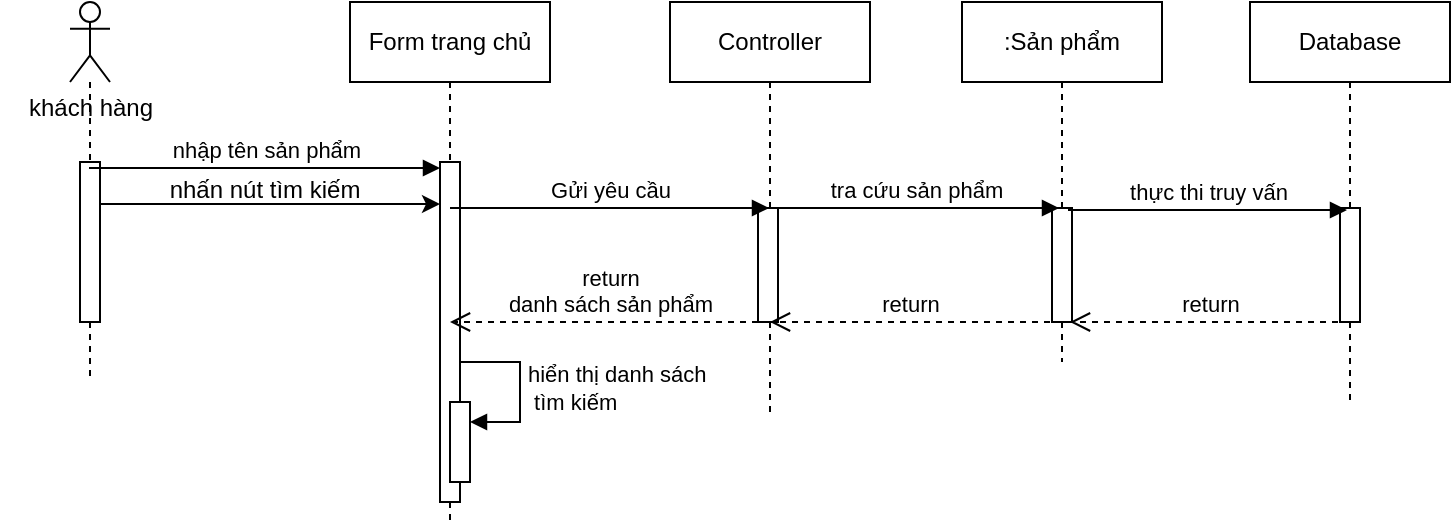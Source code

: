 <mxfile version="26.0.4">
  <diagram name="Page-1" id="Nf3vGlXQaYr-Yirx5v4W">
    <mxGraphModel dx="1900" dy="621" grid="1" gridSize="10" guides="1" tooltips="1" connect="1" arrows="1" fold="1" page="1" pageScale="1" pageWidth="850" pageHeight="1100" math="0" shadow="0">
      <root>
        <mxCell id="0" />
        <mxCell id="1" parent="0" />
        <mxCell id="igZtoClBBKHCVi2TM0o5-1" value="" style="shape=umlLifeline;perimeter=lifelinePerimeter;whiteSpace=wrap;html=1;container=1;dropTarget=0;collapsible=0;recursiveResize=0;outlineConnect=0;portConstraint=eastwest;newEdgeStyle={&quot;curved&quot;:0,&quot;rounded&quot;:0};participant=umlActor;" parent="1" vertex="1">
          <mxGeometry x="-20" y="40" width="20" height="190" as="geometry" />
        </mxCell>
        <mxCell id="igZtoClBBKHCVi2TM0o5-2" value="" style="html=1;points=[[0,0,0,0,5],[0,1,0,0,-5],[1,0,0,0,5],[1,1,0,0,-5]];perimeter=orthogonalPerimeter;outlineConnect=0;targetShapes=umlLifeline;portConstraint=eastwest;newEdgeStyle={&quot;curved&quot;:0,&quot;rounded&quot;:0};" parent="igZtoClBBKHCVi2TM0o5-1" vertex="1">
          <mxGeometry x="5" y="80" width="10" height="80" as="geometry" />
        </mxCell>
        <mxCell id="igZtoClBBKHCVi2TM0o5-3" value="Controller" style="shape=umlLifeline;perimeter=lifelinePerimeter;whiteSpace=wrap;html=1;container=1;dropTarget=0;collapsible=0;recursiveResize=0;outlineConnect=0;portConstraint=eastwest;newEdgeStyle={&quot;curved&quot;:0,&quot;rounded&quot;:0};" parent="1" vertex="1">
          <mxGeometry x="280" y="40" width="100" height="205" as="geometry" />
        </mxCell>
        <mxCell id="cznNkQGUgHskFZyse5V6-10" value="" style="html=1;points=[[0,0,0,0,5],[0,1,0,0,-5],[1,0,0,0,5],[1,1,0,0,-5]];perimeter=orthogonalPerimeter;outlineConnect=0;targetShapes=umlLifeline;portConstraint=eastwest;newEdgeStyle={&quot;curved&quot;:0,&quot;rounded&quot;:0};" parent="igZtoClBBKHCVi2TM0o5-3" vertex="1">
          <mxGeometry x="44" y="103" width="10" height="57" as="geometry" />
        </mxCell>
        <mxCell id="igZtoClBBKHCVi2TM0o5-4" value="Form trang chủ" style="shape=umlLifeline;perimeter=lifelinePerimeter;whiteSpace=wrap;html=1;container=1;dropTarget=0;collapsible=0;recursiveResize=0;outlineConnect=0;portConstraint=eastwest;newEdgeStyle={&quot;curved&quot;:0,&quot;rounded&quot;:0};" parent="1" vertex="1">
          <mxGeometry x="120" y="40" width="100" height="260" as="geometry" />
        </mxCell>
        <mxCell id="igZtoClBBKHCVi2TM0o5-5" value="" style="html=1;points=[[0,0,0,0,5],[0,1,0,0,-5],[1,0,0,0,5],[1,1,0,0,-5]];perimeter=orthogonalPerimeter;outlineConnect=0;targetShapes=umlLifeline;portConstraint=eastwest;newEdgeStyle={&quot;curved&quot;:0,&quot;rounded&quot;:0};" parent="igZtoClBBKHCVi2TM0o5-4" vertex="1">
          <mxGeometry x="45" y="80" width="10" height="170" as="geometry" />
        </mxCell>
        <mxCell id="cznNkQGUgHskFZyse5V6-3" value="" style="html=1;points=[[0,0,0,0,5],[0,1,0,0,-5],[1,0,0,0,5],[1,1,0,0,-5]];perimeter=orthogonalPerimeter;outlineConnect=0;targetShapes=umlLifeline;portConstraint=eastwest;newEdgeStyle={&quot;curved&quot;:0,&quot;rounded&quot;:0};" parent="igZtoClBBKHCVi2TM0o5-4" vertex="1">
          <mxGeometry x="50" y="200" width="10" height="40" as="geometry" />
        </mxCell>
        <mxCell id="cznNkQGUgHskFZyse5V6-4" value="hiển thị danh sách&lt;div&gt;&amp;nbsp;tìm kiếm&lt;/div&gt;" style="html=1;align=left;spacingLeft=2;endArrow=block;rounded=0;edgeStyle=orthogonalEdgeStyle;curved=0;rounded=0;" parent="igZtoClBBKHCVi2TM0o5-4" target="cznNkQGUgHskFZyse5V6-3" edge="1">
          <mxGeometry relative="1" as="geometry">
            <mxPoint x="55" y="180" as="sourcePoint" />
            <Array as="points">
              <mxPoint x="85" y="210" />
            </Array>
          </mxGeometry>
        </mxCell>
        <mxCell id="igZtoClBBKHCVi2TM0o5-6" value=":Sản phẩm" style="shape=umlLifeline;perimeter=lifelinePerimeter;whiteSpace=wrap;html=1;container=1;dropTarget=0;collapsible=0;recursiveResize=0;outlineConnect=0;portConstraint=eastwest;newEdgeStyle={&quot;curved&quot;:0,&quot;rounded&quot;:0};" parent="1" vertex="1">
          <mxGeometry x="426" y="40" width="100" height="180" as="geometry" />
        </mxCell>
        <mxCell id="cznNkQGUgHskFZyse5V6-11" value="" style="html=1;points=[[0,0,0,0,5],[0,1,0,0,-5],[1,0,0,0,5],[1,1,0,0,-5]];perimeter=orthogonalPerimeter;outlineConnect=0;targetShapes=umlLifeline;portConstraint=eastwest;newEdgeStyle={&quot;curved&quot;:0,&quot;rounded&quot;:0};" parent="igZtoClBBKHCVi2TM0o5-6" vertex="1">
          <mxGeometry x="45" y="103" width="10" height="57" as="geometry" />
        </mxCell>
        <mxCell id="igZtoClBBKHCVi2TM0o5-8" value="khách hàng" style="text;html=1;align=center;verticalAlign=middle;resizable=0;points=[];autosize=1;strokeColor=none;fillColor=none;" parent="1" vertex="1">
          <mxGeometry x="-55" y="78" width="90" height="30" as="geometry" />
        </mxCell>
        <mxCell id="igZtoClBBKHCVi2TM0o5-10" value="nhập tên sản phẩm" style="html=1;verticalAlign=bottom;endArrow=block;curved=0;rounded=0;entryX=0;entryY=0;entryDx=0;entryDy=5;entryPerimeter=0;" parent="1" edge="1">
          <mxGeometry width="80" relative="1" as="geometry">
            <mxPoint x="-10.5" y="123" as="sourcePoint" />
            <mxPoint x="165" y="123" as="targetPoint" />
          </mxGeometry>
        </mxCell>
        <mxCell id="igZtoClBBKHCVi2TM0o5-11" value="Gửi yêu cầu" style="html=1;verticalAlign=bottom;endArrow=block;curved=0;rounded=0;" parent="1" edge="1">
          <mxGeometry width="80" relative="1" as="geometry">
            <mxPoint x="170" y="143" as="sourcePoint" />
            <mxPoint x="329.5" y="143" as="targetPoint" />
          </mxGeometry>
        </mxCell>
        <mxCell id="igZtoClBBKHCVi2TM0o5-12" value="tra cứu sản phẩm" style="html=1;verticalAlign=bottom;endArrow=block;curved=0;rounded=0;" parent="1" edge="1">
          <mxGeometry width="80" relative="1" as="geometry">
            <mxPoint x="330" y="143" as="sourcePoint" />
            <mxPoint x="474.5" y="143" as="targetPoint" />
          </mxGeometry>
        </mxCell>
        <mxCell id="igZtoClBBKHCVi2TM0o5-17" value="return" style="html=1;verticalAlign=bottom;endArrow=open;dashed=1;endSize=8;curved=0;rounded=0;" parent="1" edge="1">
          <mxGeometry relative="1" as="geometry">
            <mxPoint x="470" y="200" as="sourcePoint" />
            <mxPoint x="330" y="200" as="targetPoint" />
          </mxGeometry>
        </mxCell>
        <mxCell id="igZtoClBBKHCVi2TM0o5-18" value="return&lt;div&gt;danh sách sản phẩm&lt;/div&gt;" style="html=1;verticalAlign=bottom;endArrow=open;dashed=1;endSize=8;curved=0;rounded=0;" parent="1" target="igZtoClBBKHCVi2TM0o5-4" edge="1">
          <mxGeometry relative="1" as="geometry">
            <mxPoint x="330" y="200" as="sourcePoint" />
            <mxPoint x="190" y="200" as="targetPoint" />
          </mxGeometry>
        </mxCell>
        <mxCell id="cznNkQGUgHskFZyse5V6-1" value="" style="endArrow=classic;html=1;rounded=0;" parent="1" edge="1">
          <mxGeometry width="50" height="50" relative="1" as="geometry">
            <mxPoint x="-5" y="141" as="sourcePoint" />
            <mxPoint x="165" y="141" as="targetPoint" />
          </mxGeometry>
        </mxCell>
        <mxCell id="cznNkQGUgHskFZyse5V6-2" value="nhấn nút tìm kiếm" style="text;html=1;align=center;verticalAlign=middle;resizable=0;points=[];autosize=1;strokeColor=none;fillColor=none;" parent="1" vertex="1">
          <mxGeometry x="17" y="119" width="120" height="30" as="geometry" />
        </mxCell>
        <mxCell id="cznNkQGUgHskFZyse5V6-7" value="Database" style="shape=umlLifeline;perimeter=lifelinePerimeter;whiteSpace=wrap;html=1;container=1;dropTarget=0;collapsible=0;recursiveResize=0;outlineConnect=0;portConstraint=eastwest;newEdgeStyle={&quot;curved&quot;:0,&quot;rounded&quot;:0};" parent="1" vertex="1">
          <mxGeometry x="570" y="40" width="100" height="200" as="geometry" />
        </mxCell>
        <mxCell id="cznNkQGUgHskFZyse5V6-12" value="" style="html=1;points=[[0,0,0,0,5],[0,1,0,0,-5],[1,0,0,0,5],[1,1,0,0,-5]];perimeter=orthogonalPerimeter;outlineConnect=0;targetShapes=umlLifeline;portConstraint=eastwest;newEdgeStyle={&quot;curved&quot;:0,&quot;rounded&quot;:0};" parent="cznNkQGUgHskFZyse5V6-7" vertex="1">
          <mxGeometry x="45" y="103" width="10" height="57" as="geometry" />
        </mxCell>
        <mxCell id="cznNkQGUgHskFZyse5V6-8" value="thực thi truy vấn" style="html=1;verticalAlign=bottom;endArrow=block;curved=0;rounded=0;" parent="1" edge="1">
          <mxGeometry width="80" relative="1" as="geometry">
            <mxPoint x="479" y="144" as="sourcePoint" />
            <mxPoint x="618.5" y="144" as="targetPoint" />
          </mxGeometry>
        </mxCell>
        <mxCell id="cznNkQGUgHskFZyse5V6-9" value="return" style="html=1;verticalAlign=bottom;endArrow=open;dashed=1;endSize=8;curved=0;rounded=0;" parent="1" edge="1">
          <mxGeometry relative="1" as="geometry">
            <mxPoint x="620" y="200" as="sourcePoint" />
            <mxPoint x="480" y="200" as="targetPoint" />
          </mxGeometry>
        </mxCell>
      </root>
    </mxGraphModel>
  </diagram>
</mxfile>

